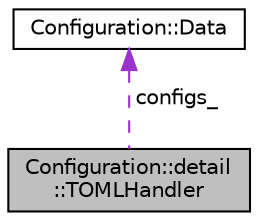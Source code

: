 digraph "Configuration::detail::TOMLHandler"
{
  edge [fontname="Helvetica",fontsize="10",labelfontname="Helvetica",labelfontsize="10"];
  node [fontname="Helvetica",fontsize="10",shape=record];
  Node1 [label="Configuration::detail\l::TOMLHandler",height=0.2,width=0.4,color="black", fillcolor="grey75", style="filled", fontcolor="black"];
  Node2 -> Node1 [dir="back",color="darkorchid3",fontsize="10",style="dashed",label=" configs_" ,fontname="Helvetica"];
  Node2 [label="Configuration::Data",height=0.2,width=0.4,color="black", fillcolor="white", style="filled",URL="$classConfiguration_1_1Data.html",tooltip="Stores configuration data, which can be looked up like a std::map. "];
}
